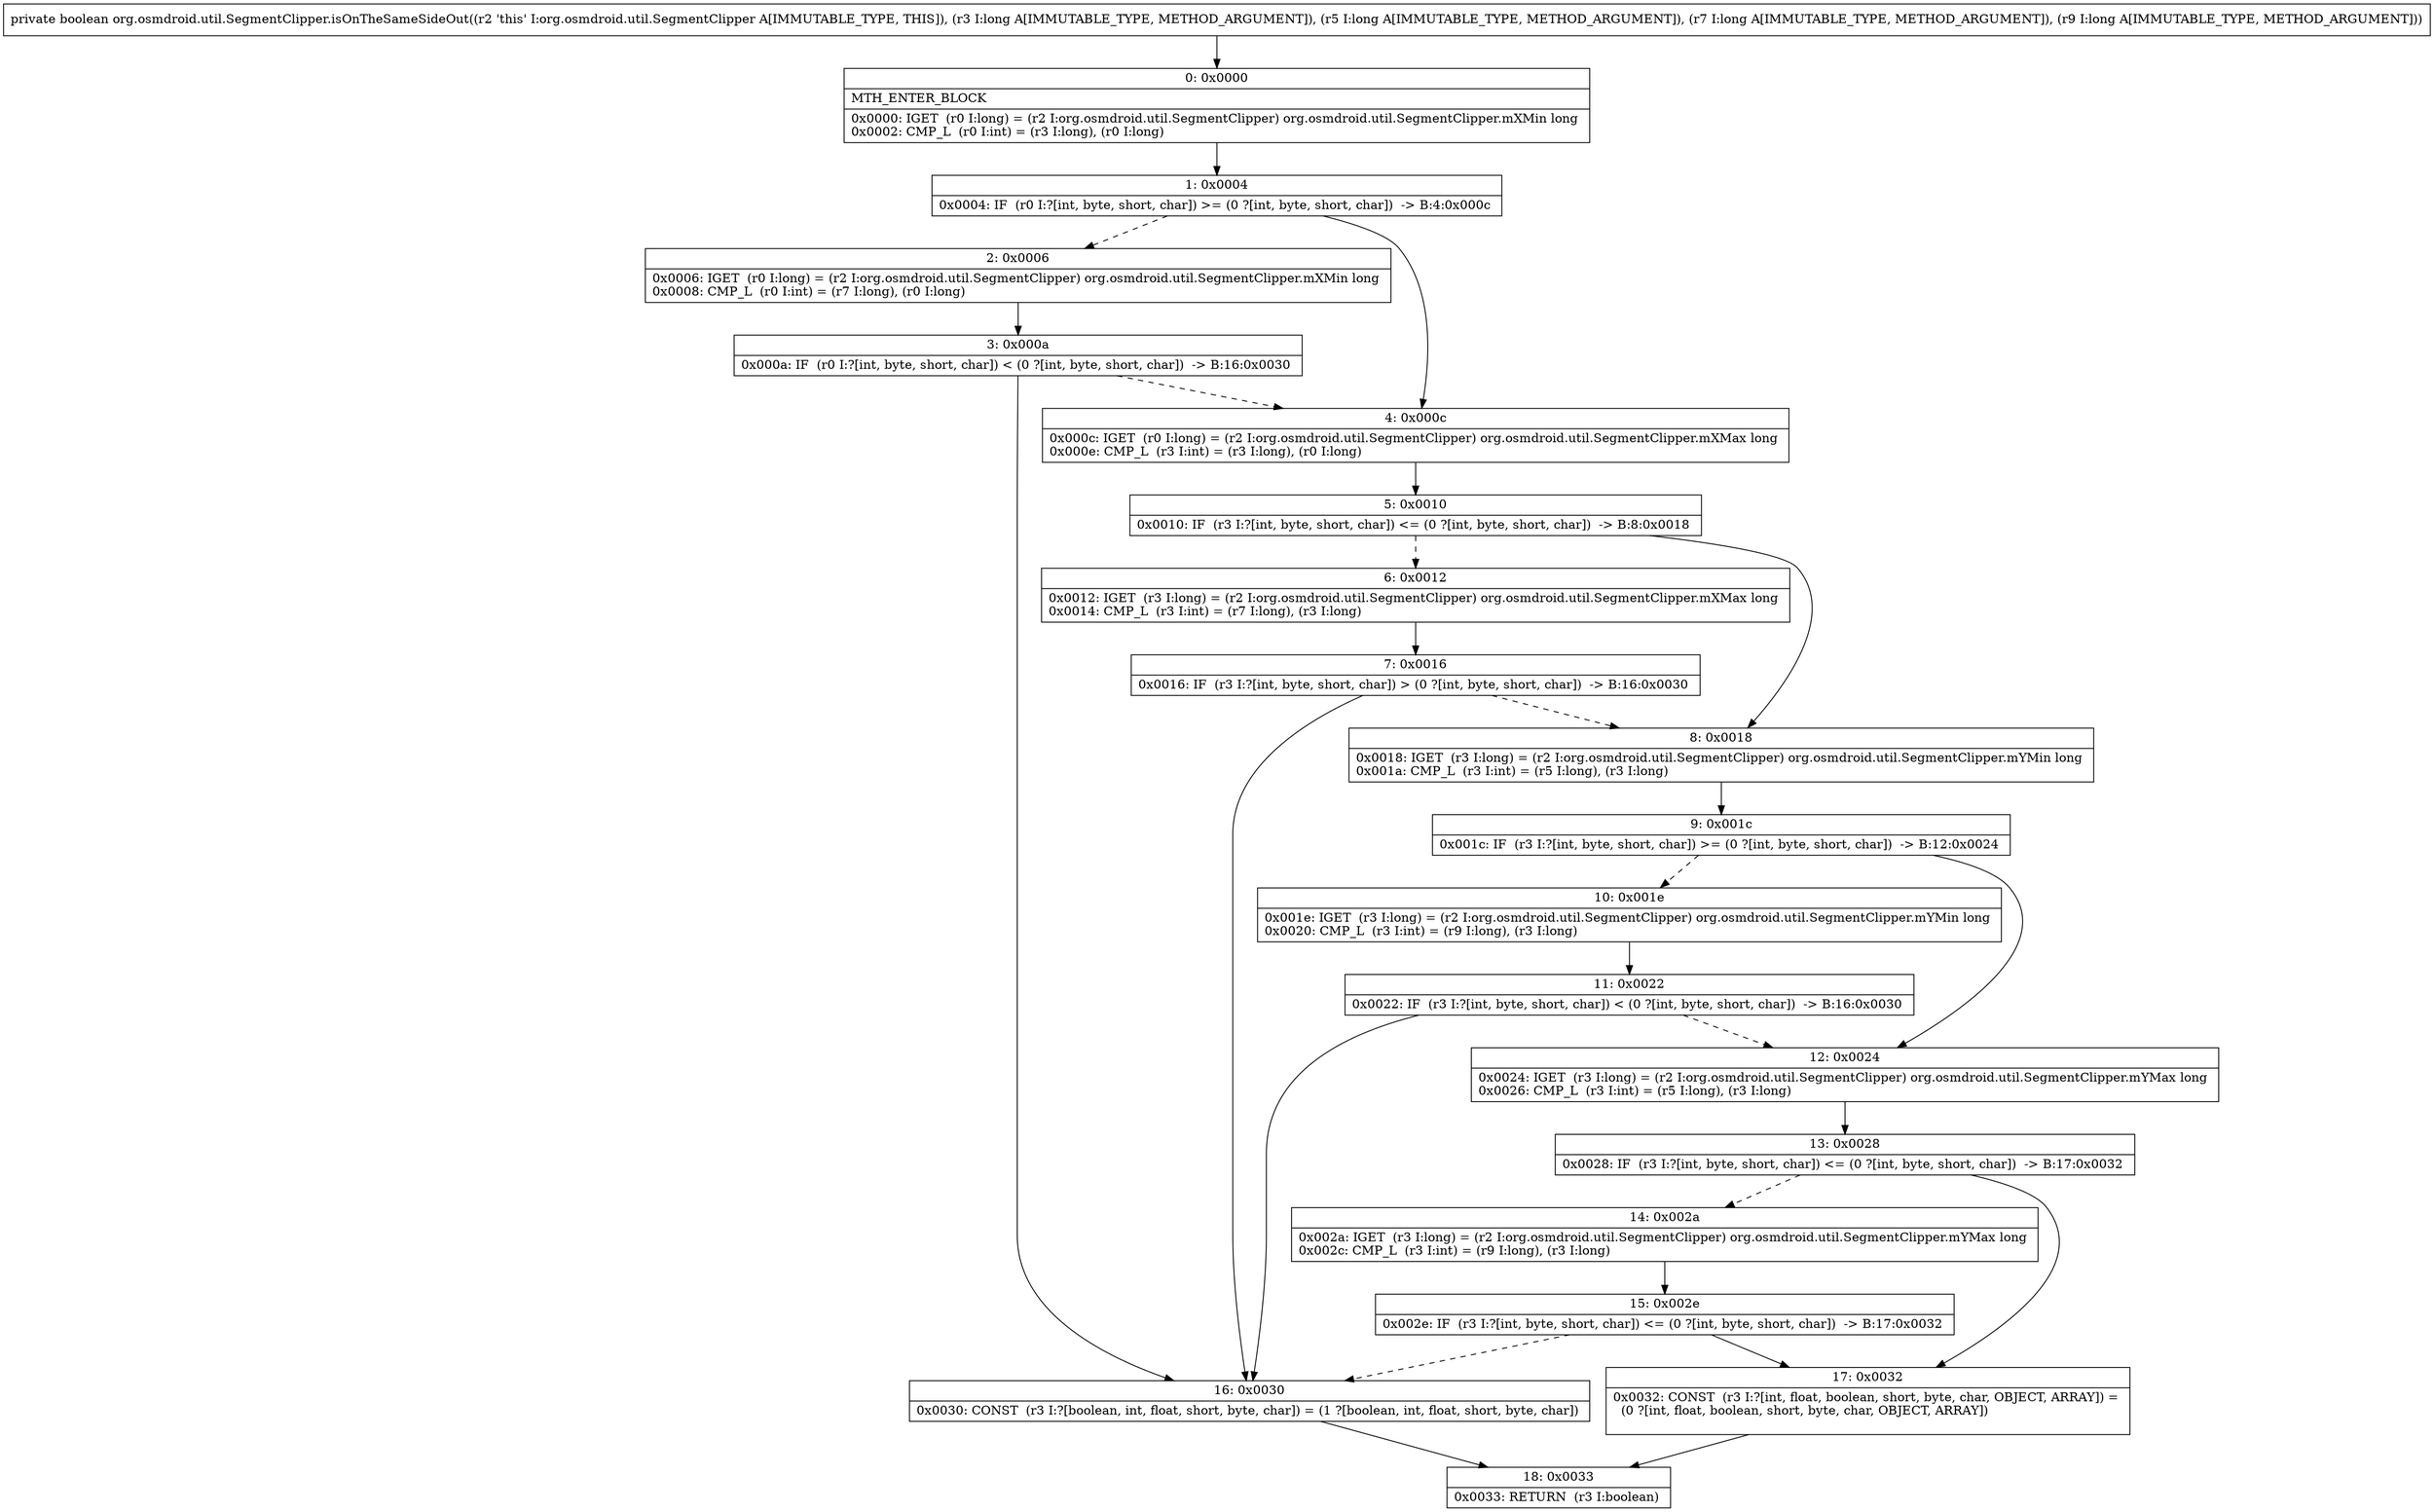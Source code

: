 digraph "CFG fororg.osmdroid.util.SegmentClipper.isOnTheSameSideOut(JJJJ)Z" {
Node_0 [shape=record,label="{0\:\ 0x0000|MTH_ENTER_BLOCK\l|0x0000: IGET  (r0 I:long) = (r2 I:org.osmdroid.util.SegmentClipper) org.osmdroid.util.SegmentClipper.mXMin long \l0x0002: CMP_L  (r0 I:int) = (r3 I:long), (r0 I:long) \l}"];
Node_1 [shape=record,label="{1\:\ 0x0004|0x0004: IF  (r0 I:?[int, byte, short, char]) \>= (0 ?[int, byte, short, char])  \-\> B:4:0x000c \l}"];
Node_2 [shape=record,label="{2\:\ 0x0006|0x0006: IGET  (r0 I:long) = (r2 I:org.osmdroid.util.SegmentClipper) org.osmdroid.util.SegmentClipper.mXMin long \l0x0008: CMP_L  (r0 I:int) = (r7 I:long), (r0 I:long) \l}"];
Node_3 [shape=record,label="{3\:\ 0x000a|0x000a: IF  (r0 I:?[int, byte, short, char]) \< (0 ?[int, byte, short, char])  \-\> B:16:0x0030 \l}"];
Node_4 [shape=record,label="{4\:\ 0x000c|0x000c: IGET  (r0 I:long) = (r2 I:org.osmdroid.util.SegmentClipper) org.osmdroid.util.SegmentClipper.mXMax long \l0x000e: CMP_L  (r3 I:int) = (r3 I:long), (r0 I:long) \l}"];
Node_5 [shape=record,label="{5\:\ 0x0010|0x0010: IF  (r3 I:?[int, byte, short, char]) \<= (0 ?[int, byte, short, char])  \-\> B:8:0x0018 \l}"];
Node_6 [shape=record,label="{6\:\ 0x0012|0x0012: IGET  (r3 I:long) = (r2 I:org.osmdroid.util.SegmentClipper) org.osmdroid.util.SegmentClipper.mXMax long \l0x0014: CMP_L  (r3 I:int) = (r7 I:long), (r3 I:long) \l}"];
Node_7 [shape=record,label="{7\:\ 0x0016|0x0016: IF  (r3 I:?[int, byte, short, char]) \> (0 ?[int, byte, short, char])  \-\> B:16:0x0030 \l}"];
Node_8 [shape=record,label="{8\:\ 0x0018|0x0018: IGET  (r3 I:long) = (r2 I:org.osmdroid.util.SegmentClipper) org.osmdroid.util.SegmentClipper.mYMin long \l0x001a: CMP_L  (r3 I:int) = (r5 I:long), (r3 I:long) \l}"];
Node_9 [shape=record,label="{9\:\ 0x001c|0x001c: IF  (r3 I:?[int, byte, short, char]) \>= (0 ?[int, byte, short, char])  \-\> B:12:0x0024 \l}"];
Node_10 [shape=record,label="{10\:\ 0x001e|0x001e: IGET  (r3 I:long) = (r2 I:org.osmdroid.util.SegmentClipper) org.osmdroid.util.SegmentClipper.mYMin long \l0x0020: CMP_L  (r3 I:int) = (r9 I:long), (r3 I:long) \l}"];
Node_11 [shape=record,label="{11\:\ 0x0022|0x0022: IF  (r3 I:?[int, byte, short, char]) \< (0 ?[int, byte, short, char])  \-\> B:16:0x0030 \l}"];
Node_12 [shape=record,label="{12\:\ 0x0024|0x0024: IGET  (r3 I:long) = (r2 I:org.osmdroid.util.SegmentClipper) org.osmdroid.util.SegmentClipper.mYMax long \l0x0026: CMP_L  (r3 I:int) = (r5 I:long), (r3 I:long) \l}"];
Node_13 [shape=record,label="{13\:\ 0x0028|0x0028: IF  (r3 I:?[int, byte, short, char]) \<= (0 ?[int, byte, short, char])  \-\> B:17:0x0032 \l}"];
Node_14 [shape=record,label="{14\:\ 0x002a|0x002a: IGET  (r3 I:long) = (r2 I:org.osmdroid.util.SegmentClipper) org.osmdroid.util.SegmentClipper.mYMax long \l0x002c: CMP_L  (r3 I:int) = (r9 I:long), (r3 I:long) \l}"];
Node_15 [shape=record,label="{15\:\ 0x002e|0x002e: IF  (r3 I:?[int, byte, short, char]) \<= (0 ?[int, byte, short, char])  \-\> B:17:0x0032 \l}"];
Node_16 [shape=record,label="{16\:\ 0x0030|0x0030: CONST  (r3 I:?[boolean, int, float, short, byte, char]) = (1 ?[boolean, int, float, short, byte, char]) \l}"];
Node_17 [shape=record,label="{17\:\ 0x0032|0x0032: CONST  (r3 I:?[int, float, boolean, short, byte, char, OBJECT, ARRAY]) = \l  (0 ?[int, float, boolean, short, byte, char, OBJECT, ARRAY])\l \l}"];
Node_18 [shape=record,label="{18\:\ 0x0033|0x0033: RETURN  (r3 I:boolean) \l}"];
MethodNode[shape=record,label="{private boolean org.osmdroid.util.SegmentClipper.isOnTheSameSideOut((r2 'this' I:org.osmdroid.util.SegmentClipper A[IMMUTABLE_TYPE, THIS]), (r3 I:long A[IMMUTABLE_TYPE, METHOD_ARGUMENT]), (r5 I:long A[IMMUTABLE_TYPE, METHOD_ARGUMENT]), (r7 I:long A[IMMUTABLE_TYPE, METHOD_ARGUMENT]), (r9 I:long A[IMMUTABLE_TYPE, METHOD_ARGUMENT])) }"];
MethodNode -> Node_0;
Node_0 -> Node_1;
Node_1 -> Node_2[style=dashed];
Node_1 -> Node_4;
Node_2 -> Node_3;
Node_3 -> Node_4[style=dashed];
Node_3 -> Node_16;
Node_4 -> Node_5;
Node_5 -> Node_6[style=dashed];
Node_5 -> Node_8;
Node_6 -> Node_7;
Node_7 -> Node_8[style=dashed];
Node_7 -> Node_16;
Node_8 -> Node_9;
Node_9 -> Node_10[style=dashed];
Node_9 -> Node_12;
Node_10 -> Node_11;
Node_11 -> Node_12[style=dashed];
Node_11 -> Node_16;
Node_12 -> Node_13;
Node_13 -> Node_14[style=dashed];
Node_13 -> Node_17;
Node_14 -> Node_15;
Node_15 -> Node_16[style=dashed];
Node_15 -> Node_17;
Node_16 -> Node_18;
Node_17 -> Node_18;
}

